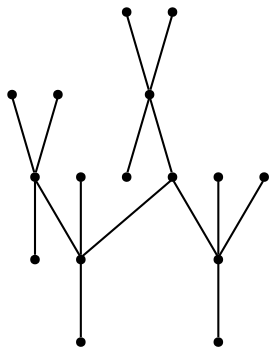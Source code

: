 graph {
  node [shape=point,comment="{\"directed\":false,\"doi\":\"10.1007/978-3-642-18469-7_29\",\"figure\":\"2 (2)\"}"]

  v0 [pos="1725.423953675926,823.83723454949"]
  v1 [pos="1655.5537726858936,806.396960972146"]
  v2 [pos="1681.7629171454735,771.5164138174579"]
  v3 [pos="1638.101880615021,841.2775081268338"]
  v4 [pos="1568.2316996249886,771.5164138174579"]
  v5 [pos="1498.3615186349562,832.5885296725388"]
  v6 [pos="1524.570663094536,666.7496303083861"]
  v7 [pos="1568.2316996249886,640.5580616079933"]
  v8 [pos="1463.395249048268,675.5011797851852"]
  v9 [pos="1533.327915483243,754.01356921761"]
  v10 [pos="1498.3615186349562,754.01356921761"]
  v11 [pos="1507.1187710236632,614.3662385538503"]
  v12 [pos="1489.6668789527905,884.9096047583208"]
  v13 [pos="1445.943356977395,754.01356921761"]
  v14 [pos="1489.6668789527905,719.133022062922"]
  v15 [pos="1428.4913376449238,850.0288032498828"]

  v0 -- v1 [id="-1",pos="1725.423953675926,823.83723454949 1655.5537726858936,806.396960972146 1655.5537726858936,806.396960972146 1655.5537726858936,806.396960972146"]
  v15 -- v5 [id="-2",pos="1428.4913376449238,850.0288032498828 1498.3615186349562,832.5885296725388 1498.3615186349562,832.5885296725388 1498.3615186349562,832.5885296725388"]
  v14 -- v10 [id="-3",pos="1489.6668789527905,719.133022062922 1498.3615186349562,754.01356921761 1498.3615186349562,754.01356921761 1498.3615186349562,754.01356921761"]
  v10 -- v13 [id="-4",pos="1498.3615186349562,754.01356921761 1445.943356977395,754.01356921761 1445.943356977395,754.01356921761 1445.943356977395,754.01356921761"]
  v5 -- v12 [id="-5",pos="1498.3615186349562,832.5885296725388 1489.6668789527905,884.9096047583208 1489.6668789527905,884.9096047583208 1489.6668789527905,884.9096047583208"]
  v10 -- v5 [id="-6",pos="1498.3615186349562,754.01356921761 1498.3615186349562,832.5885296725388 1498.3615186349562,832.5885296725388 1498.3615186349562,832.5885296725388"]
  v11 -- v6 [id="-8",pos="1507.1187710236632,614.3662385538503 1524.570663094536,666.7496303083861 1524.570663094536,666.7496303083861 1524.570663094536,666.7496303083861"]
  v9 -- v10 [id="-9",pos="1533.327915483243,754.01356921761 1498.3615186349562,754.01356921761 1498.3615186349562,754.01356921761 1498.3615186349562,754.01356921761"]
  v6 -- v8 [id="-10",pos="1524.570663094536,666.7496303083861 1463.395249048268,675.5011797851852 1463.395249048268,675.5011797851852 1463.395249048268,675.5011797851852"]
  v4 -- v6 [id="-12",pos="1568.2316996249886,771.5164138174579 1524.570663094536,666.7496303083861 1524.570663094536,666.7496303083861 1524.570663094536,666.7496303083861"]
  v4 -- v5 [id="-13",pos="1568.2316996249886,771.5164138174579 1498.3615186349562,832.5885296725388 1498.3615186349562,832.5885296725388 1498.3615186349562,832.5885296725388"]
  v1 -- v4 [id="-14",pos="1655.5537726858936,806.396960972146 1568.2316996249886,771.5164138174579 1568.2316996249886,771.5164138174579 1568.2316996249886,771.5164138174579"]
  v1 -- v3 [id="-15",pos="1655.5537726858936,806.396960972146 1638.101880615021,841.2775081268338 1638.101880615021,841.2775081268338 1638.101880615021,841.2775081268338"]
  v7 -- v6 [id="-11",pos="1568.2316996249886,640.5580616079933 1524.570663094536,666.7496303083861 1524.570663094536,666.7496303083861 1524.570663094536,666.7496303083861"]
  v2 -- v1 [id="-16",pos="1681.7629171454735,771.5164138174579 1655.5537726858936,806.396960972146 1655.5537726858936,806.396960972146 1655.5537726858936,806.396960972146"]
}